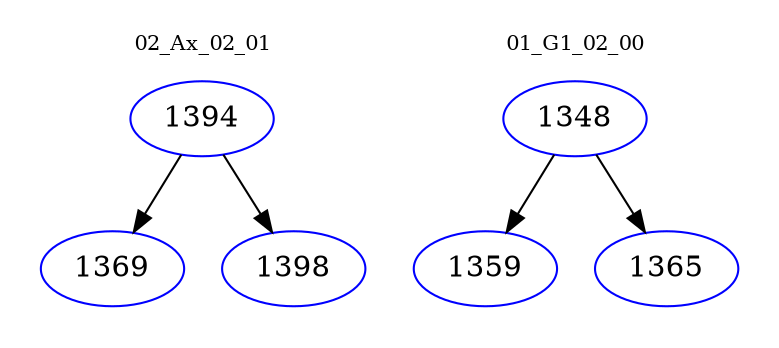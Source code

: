 digraph{
subgraph cluster_0 {
color = white
label = "02_Ax_02_01";
fontsize=10;
T0_1394 [label="1394", color="blue"]
T0_1394 -> T0_1369 [color="black"]
T0_1369 [label="1369", color="blue"]
T0_1394 -> T0_1398 [color="black"]
T0_1398 [label="1398", color="blue"]
}
subgraph cluster_1 {
color = white
label = "01_G1_02_00";
fontsize=10;
T1_1348 [label="1348", color="blue"]
T1_1348 -> T1_1359 [color="black"]
T1_1359 [label="1359", color="blue"]
T1_1348 -> T1_1365 [color="black"]
T1_1365 [label="1365", color="blue"]
}
}

